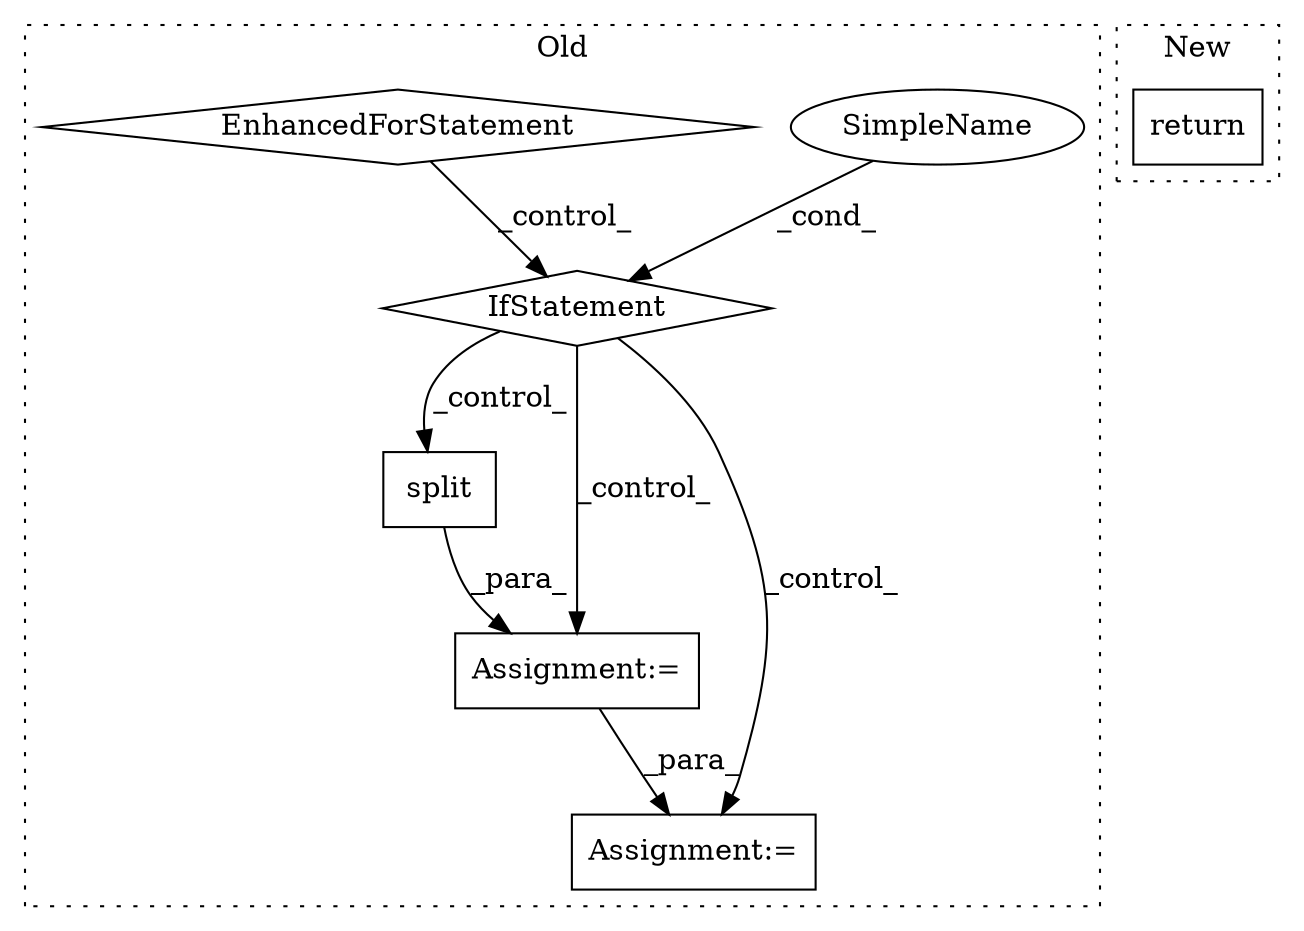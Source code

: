 digraph G {
subgraph cluster0 {
1 [label="split" a="32" s="888" l="7" shape="box"];
3 [label="Assignment:=" a="7" s="975" l="1" shape="box"];
4 [label="Assignment:=" a="7" s="869" l="1" shape="box"];
5 [label="IfStatement" a="25" s="825,852" l="4,2" shape="diamond"];
6 [label="SimpleName" a="42" s="" l="" shape="ellipse"];
7 [label="EnhancedForStatement" a="70" s="711,790" l="53,2" shape="diamond"];
label = "Old";
style="dotted";
}
subgraph cluster1 {
2 [label="return" a="41" s="604" l="7" shape="box"];
label = "New";
style="dotted";
}
1 -> 4 [label="_para_"];
4 -> 3 [label="_para_"];
5 -> 3 [label="_control_"];
5 -> 4 [label="_control_"];
5 -> 1 [label="_control_"];
6 -> 5 [label="_cond_"];
7 -> 5 [label="_control_"];
}